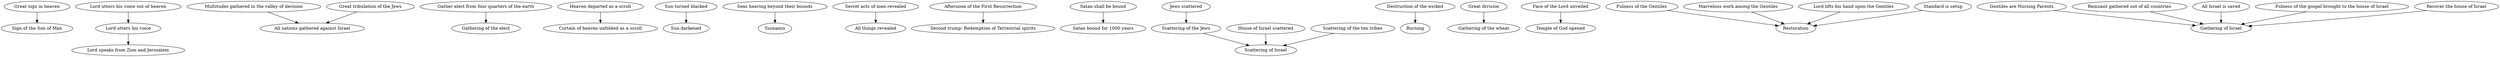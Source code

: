 # List of signs that I believe are synonyms.
#
# My reasoning for considering two signs as synonyms
# is documented elsewhere. This list is used to 
# programatically simplify the full graph by 
# collapsing synonyms.
#
# In each (a -> b) pair, the sign on the left will
# be replaced in the graph by the sign on the right.

digraph {
  "Great sign in heaven" -> "Sign of the Son of Man"

  ## D&C 34:7-8
  ## I've turned this into a group
  ## "Great day of the Lord" -> "Christ comes in the clouds"

  "Lord utters his voice out of heaven" -> "Lord utters his voice"
  "Lord utters his voice" -> "Lord speaks from Zion and Jerusalem"

  "Multitudes gathered in the valley of decision" -> "All nations gathered against Israel"

  # D&C 84:2
  # "Christ visits New Jerusalem" doesn't exist in the graph so the script blows up.
  # I just want to rename it, because "Christ visits New Jerusalem" is easier to
  # understand than "Christ stands on Mount Zion". Not everyone knows what
  # Mount Zion is, and they may confuse it with the prophecy about Christ standing
  # on the Mount of Olives.
  # "Christ stands on Mount Zion" -> "Christ visits New Jerusalem"

  "Great tribulation of the Jews" -> "All nations gathered against Israel"

  "Gather elect from four quarters of the earth" -> "Gathering of the elect"

  "Heaven departed as a scroll" -> "Curtain of heaven unfolded as a scroll"

  "Sun turned blacked" -> "Sun darkened"

  "Seas heaving beyond their bounds" -> "Tsunamis"

  "Secret acts of men revealed" -> "All things revealed"

  "Afternoon of the First Resurrection" -> "Second trump: Redemption of Terrestrial spirits"
  
  "Satan shall be bound" -> "Satan bound for 1000 years"

  "Jews scattered" -> "Scattering of the Jews"

  "Destruction of the wicked" -> "Burning"

  "Great division" -> "Gathering of the wheat"

  "Face of the Lord unveiled" -> "Temple of God opened"

  "House of Israel scattered" -> "Scattering of Israel"
  "Scattering of the Jews" -> "Scattering of Israel"
  "Scattering of the ten tribes" -> "Scattering of Israel"

  "Fulness of the Gentiles" -> "Restoration"
  "Marvelous work among the Gentiles" -> "Restoration"
  "Lord lifts his hand upon the Gentiles" -> "Restoration"
  "Standard is setup" -> "Restoration"

  "Gentiles are Nursing Parents" -> "Gathering of Israel"
  "Remnant gathered out of all countries" -> "Gathering of Israel"
  "All Israel is saved" -> "Gathering of Israel"
  "Fulness of the gospel brought to the house of Israel" -> "Gathering of Israel"
  "Recover the house of Israel" -> "Gathering of Israel"
}